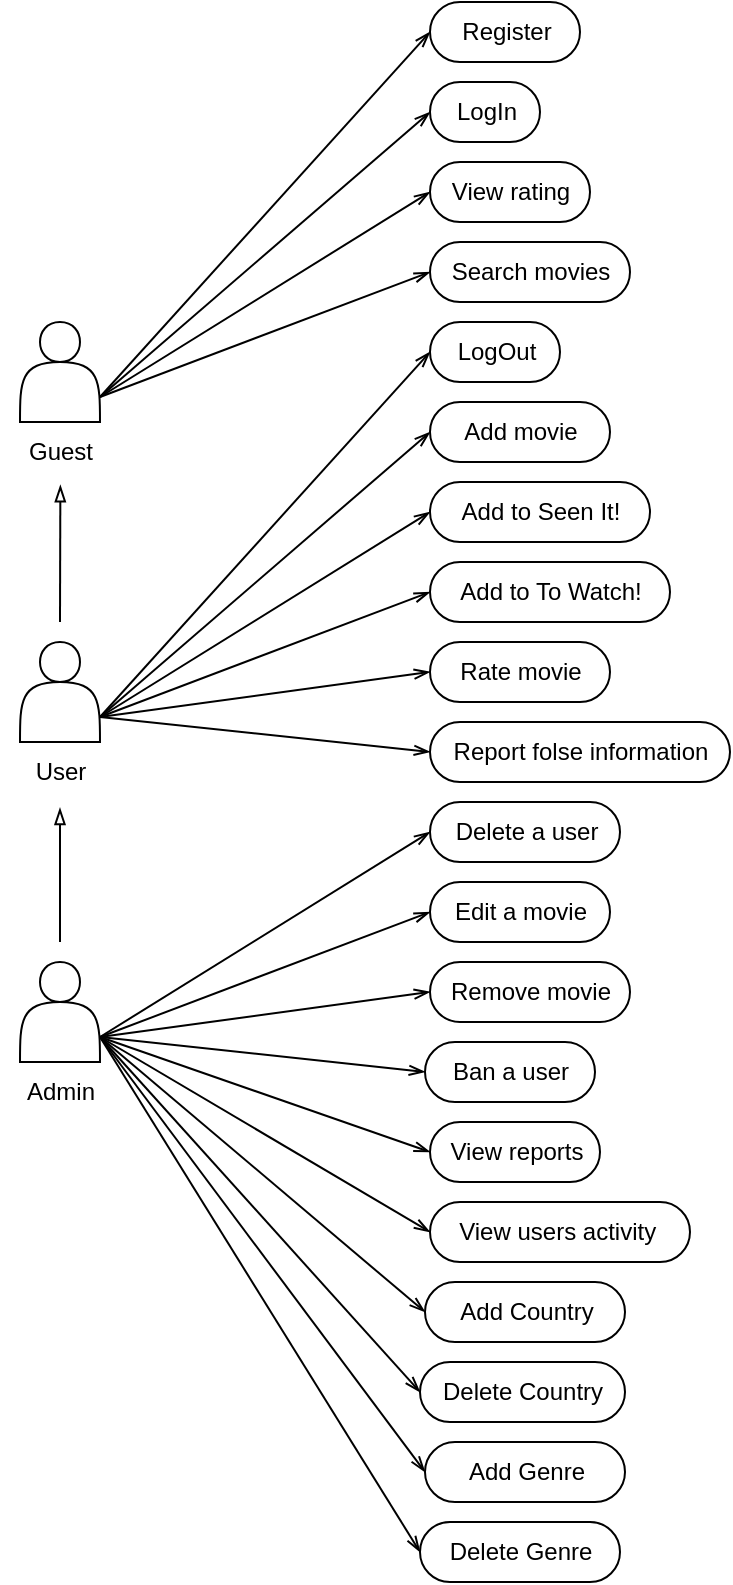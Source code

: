 <mxfile>
    <diagram id="vpWpz_RjU_PNFIuciJn-" name="UseCase">
        <mxGraphModel dx="766" dy="1567" grid="1" gridSize="10" guides="1" tooltips="1" connect="1" arrows="1" fold="1" page="1" pageScale="1" pageWidth="850" pageHeight="1100" math="0" shadow="0">
            <root>
                <mxCell id="0"/>
                <mxCell id="1" parent="0"/>
                <mxCell id="30" style="edgeStyle=none;html=1;exitX=1;exitY=0.75;exitDx=0;exitDy=0;entryX=0;entryY=0.5;entryDx=0;entryDy=0;entryPerimeter=0;endArrow=openThin;endFill=0;" parent="1" source="2" target="16" edge="1">
                    <mxGeometry relative="1" as="geometry"/>
                </mxCell>
                <mxCell id="31" style="edgeStyle=none;html=1;exitX=1;exitY=0.75;exitDx=0;exitDy=0;entryX=0;entryY=0.5;entryDx=0;entryDy=0;entryPerimeter=0;endArrow=openThin;endFill=0;" parent="1" source="2" target="19" edge="1">
                    <mxGeometry relative="1" as="geometry"/>
                </mxCell>
                <mxCell id="32" style="edgeStyle=none;html=1;exitX=1;exitY=0.75;exitDx=0;exitDy=0;entryX=0;entryY=0.5;entryDx=0;entryDy=0;entryPerimeter=0;endArrow=openThin;endFill=0;" parent="1" source="2" target="20" edge="1">
                    <mxGeometry relative="1" as="geometry"/>
                </mxCell>
                <mxCell id="2" value="" style="shape=actor;whiteSpace=wrap;html=1;labelPosition=center;verticalLabelPosition=middle;align=center;verticalAlign=middle;" parent="1" vertex="1">
                    <mxGeometry x="40" y="40" width="40" height="50" as="geometry"/>
                </mxCell>
                <mxCell id="9" value="Guest" style="text;html=1;align=center;verticalAlign=middle;resizable=0;points=[];autosize=1;strokeColor=none;fillColor=none;" parent="1" vertex="1">
                    <mxGeometry x="30" y="90" width="60" height="30" as="geometry"/>
                </mxCell>
                <mxCell id="33" style="edgeStyle=none;html=1;exitX=1;exitY=0.75;exitDx=0;exitDy=0;entryX=0;entryY=0.5;entryDx=0;entryDy=0;entryPerimeter=0;endArrow=openThin;endFill=0;" parent="1" source="2" target="17" edge="1">
                    <mxGeometry relative="1" as="geometry"/>
                </mxCell>
                <mxCell id="34" style="edgeStyle=none;html=1;exitX=1;exitY=0.75;exitDx=0;exitDy=0;entryX=0;entryY=0.5;entryDx=0;entryDy=0;entryPerimeter=0;endArrow=openThin;endFill=0;" parent="1" source="10" target="18" edge="1">
                    <mxGeometry relative="1" as="geometry"/>
                </mxCell>
                <mxCell id="35" style="edgeStyle=none;html=1;exitX=1;exitY=0.75;exitDx=0;exitDy=0;entryX=0;entryY=0.5;entryDx=0;entryDy=0;entryPerimeter=0;endArrow=openThin;endFill=0;" parent="1" source="10" target="21" edge="1">
                    <mxGeometry relative="1" as="geometry"/>
                </mxCell>
                <mxCell id="36" style="edgeStyle=none;html=1;exitX=1;exitY=0.75;exitDx=0;exitDy=0;entryX=0;entryY=0.5;entryDx=0;entryDy=0;entryPerimeter=0;endArrow=openThin;endFill=0;" parent="1" source="10" target="22" edge="1">
                    <mxGeometry relative="1" as="geometry"/>
                </mxCell>
                <mxCell id="37" style="edgeStyle=none;html=1;exitX=1;exitY=0.75;exitDx=0;exitDy=0;entryX=0;entryY=0.5;entryDx=0;entryDy=0;entryPerimeter=0;endArrow=openThin;endFill=0;" parent="1" source="10" target="23" edge="1">
                    <mxGeometry relative="1" as="geometry"/>
                </mxCell>
                <mxCell id="38" style="edgeStyle=none;html=1;exitX=1;exitY=0.75;exitDx=0;exitDy=0;entryX=0;entryY=0.5;entryDx=0;entryDy=0;entryPerimeter=0;endArrow=openThin;endFill=0;" parent="1" source="10" target="24" edge="1">
                    <mxGeometry relative="1" as="geometry"/>
                </mxCell>
                <mxCell id="39" style="edgeStyle=none;html=1;entryX=0.503;entryY=1.053;entryDx=0;entryDy=0;entryPerimeter=0;endArrow=blockThin;endFill=0;" parent="1" target="9" edge="1">
                    <mxGeometry relative="1" as="geometry">
                        <mxPoint x="60" y="190" as="sourcePoint"/>
                    </mxGeometry>
                </mxCell>
                <mxCell id="10" value="" style="shape=actor;whiteSpace=wrap;html=1;labelPosition=center;verticalLabelPosition=middle;align=center;verticalAlign=middle;" parent="1" vertex="1">
                    <mxGeometry x="40" y="200" width="40" height="50" as="geometry"/>
                </mxCell>
                <mxCell id="11" value="User" style="text;html=1;align=center;verticalAlign=middle;resizable=0;points=[];autosize=1;strokeColor=none;fillColor=none;" parent="1" vertex="1">
                    <mxGeometry x="35" y="250" width="50" height="30" as="geometry"/>
                </mxCell>
                <mxCell id="40" style="edgeStyle=none;html=1;exitX=1;exitY=0.75;exitDx=0;exitDy=0;entryX=0;entryY=0.5;entryDx=0;entryDy=0;entryPerimeter=0;endArrow=openThin;endFill=0;" parent="1" source="12" target="25" edge="1">
                    <mxGeometry relative="1" as="geometry"/>
                </mxCell>
                <mxCell id="41" style="edgeStyle=none;html=1;exitX=1;exitY=0.75;exitDx=0;exitDy=0;entryX=0;entryY=0.5;entryDx=0;entryDy=0;entryPerimeter=0;endArrow=openThin;endFill=0;" parent="1" source="12" target="26" edge="1">
                    <mxGeometry relative="1" as="geometry"/>
                </mxCell>
                <mxCell id="42" style="edgeStyle=none;html=1;exitX=1;exitY=0.75;exitDx=0;exitDy=0;entryX=0;entryY=0.5;entryDx=0;entryDy=0;entryPerimeter=0;endArrow=openThin;endFill=0;" parent="1" source="12" target="27" edge="1">
                    <mxGeometry relative="1" as="geometry"/>
                </mxCell>
                <mxCell id="43" style="edgeStyle=none;html=1;endArrow=blockThin;endFill=0;" parent="1" edge="1">
                    <mxGeometry relative="1" as="geometry">
                        <mxPoint x="60" y="350" as="sourcePoint"/>
                        <mxPoint x="60" y="283" as="targetPoint"/>
                    </mxGeometry>
                </mxCell>
                <mxCell id="12" value="" style="shape=actor;whiteSpace=wrap;html=1;labelPosition=center;verticalLabelPosition=middle;align=center;verticalAlign=middle;" parent="1" vertex="1">
                    <mxGeometry x="40" y="360" width="40" height="50" as="geometry"/>
                </mxCell>
                <mxCell id="13" value="Admin" style="text;html=1;align=center;verticalAlign=middle;resizable=0;points=[];autosize=1;strokeColor=none;fillColor=none;" parent="1" vertex="1">
                    <mxGeometry x="30" y="410" width="60" height="30" as="geometry"/>
                </mxCell>
                <mxCell id="16" value="Register" style="html=1;dashed=0;whitespace=wrap;shape=mxgraph.dfd.start;strokeWidth=1;" parent="1" vertex="1">
                    <mxGeometry x="245" y="-120" width="75" height="30" as="geometry"/>
                </mxCell>
                <mxCell id="17" value="LogIn" style="html=1;dashed=0;whitespace=wrap;shape=mxgraph.dfd.start;strokeWidth=1;" parent="1" vertex="1">
                    <mxGeometry x="245" y="-80" width="55" height="30" as="geometry"/>
                </mxCell>
                <mxCell id="18" value="LogOut" style="html=1;dashed=0;whitespace=wrap;shape=mxgraph.dfd.start;strokeWidth=1;" parent="1" vertex="1">
                    <mxGeometry x="245" y="40" width="65" height="30" as="geometry"/>
                </mxCell>
                <mxCell id="19" value="View&amp;nbsp;&lt;span style=&quot;background-color: transparent;&quot;&gt;rating&lt;/span&gt;" style="html=1;dashed=0;whitespace=wrap;shape=mxgraph.dfd.start;strokeWidth=1;" parent="1" vertex="1">
                    <mxGeometry x="245" y="-40" width="80" height="30" as="geometry"/>
                </mxCell>
                <mxCell id="20" value="Search movies" style="html=1;dashed=0;whitespace=wrap;shape=mxgraph.dfd.start;strokeWidth=1;" parent="1" vertex="1">
                    <mxGeometry x="245" width="100" height="30" as="geometry"/>
                </mxCell>
                <mxCell id="21" value="Add to&lt;span style=&quot;background-color: transparent;&quot;&gt;&amp;nbsp;Seen It!&lt;/span&gt;" style="html=1;dashed=0;whitespace=wrap;shape=mxgraph.dfd.start;strokeWidth=1;" parent="1" vertex="1">
                    <mxGeometry x="245" y="120" width="110" height="30" as="geometry"/>
                </mxCell>
                <mxCell id="22" value="Add&amp;nbsp;&lt;span style=&quot;background-color: transparent;&quot;&gt;to To Watch!&lt;/span&gt;" style="html=1;dashed=0;whitespace=wrap;shape=mxgraph.dfd.start;strokeWidth=1;" parent="1" vertex="1">
                    <mxGeometry x="245" y="160" width="120" height="30" as="geometry"/>
                </mxCell>
                <mxCell id="23" value="Rate movie" style="html=1;dashed=0;whitespace=wrap;shape=mxgraph.dfd.start;strokeWidth=1;" parent="1" vertex="1">
                    <mxGeometry x="245" y="200" width="90" height="30" as="geometry"/>
                </mxCell>
                <mxCell id="24" value="Add movie" style="html=1;dashed=0;whitespace=wrap;shape=mxgraph.dfd.start;strokeWidth=1;" parent="1" vertex="1">
                    <mxGeometry x="245" y="80" width="90" height="30" as="geometry"/>
                </mxCell>
                <mxCell id="25" value="View users activity&amp;nbsp;" style="html=1;dashed=0;whitespace=wrap;shape=mxgraph.dfd.start;strokeWidth=1;" parent="1" vertex="1">
                    <mxGeometry x="245" y="480" width="130" height="30" as="geometry"/>
                </mxCell>
                <mxCell id="26" value="Delete a user" style="html=1;dashed=0;whitespace=wrap;shape=mxgraph.dfd.start;strokeWidth=1;" parent="1" vertex="1">
                    <mxGeometry x="245" y="280" width="95" height="30" as="geometry"/>
                </mxCell>
                <mxCell id="27" value="Remove movie" style="html=1;dashed=0;whitespace=wrap;shape=mxgraph.dfd.start;strokeWidth=1;" parent="1" vertex="1">
                    <mxGeometry x="245" y="360" width="100" height="30" as="geometry"/>
                </mxCell>
                <mxCell id="44" value="Edit a movie" style="html=1;dashed=0;whitespace=wrap;shape=mxgraph.dfd.start;strokeWidth=1;" parent="1" vertex="1">
                    <mxGeometry x="245" y="320" width="90" height="30" as="geometry"/>
                </mxCell>
                <mxCell id="45" style="edgeStyle=none;html=1;exitX=1;exitY=0.75;exitDx=0;exitDy=0;entryX=0;entryY=0.5;entryDx=0;entryDy=0;entryPerimeter=0;endArrow=openThin;endFill=0;" parent="1" source="12" target="44" edge="1">
                    <mxGeometry relative="1" as="geometry">
                        <mxPoint x="90" y="408" as="sourcePoint"/>
                        <mxPoint x="375" y="425" as="targetPoint"/>
                    </mxGeometry>
                </mxCell>
                <mxCell id="47" value="Report folse information" style="html=1;dashed=0;whitespace=wrap;shape=mxgraph.dfd.start;strokeWidth=1;" parent="1" vertex="1">
                    <mxGeometry x="245" y="240" width="150" height="30" as="geometry"/>
                </mxCell>
                <mxCell id="48" value="Ban a user" style="html=1;dashed=0;whitespace=wrap;shape=mxgraph.dfd.start;strokeWidth=1;" parent="1" vertex="1">
                    <mxGeometry x="242.5" y="400" width="85" height="30" as="geometry"/>
                </mxCell>
                <mxCell id="49" value="View reports" style="html=1;dashed=0;whitespace=wrap;shape=mxgraph.dfd.start;strokeWidth=1;" parent="1" vertex="1">
                    <mxGeometry x="245" y="440" width="85" height="30" as="geometry"/>
                </mxCell>
                <mxCell id="50" style="edgeStyle=none;html=1;exitX=1;exitY=0.75;exitDx=0;exitDy=0;entryX=0;entryY=0.5;entryDx=0;entryDy=0;entryPerimeter=0;endArrow=openThin;endFill=0;" parent="1" source="10" target="47" edge="1">
                    <mxGeometry relative="1" as="geometry">
                        <mxPoint x="90" y="248" as="sourcePoint"/>
                        <mxPoint x="330" y="345" as="targetPoint"/>
                    </mxGeometry>
                </mxCell>
                <mxCell id="51" style="edgeStyle=none;html=1;entryX=0;entryY=0.5;entryDx=0;entryDy=0;entryPerimeter=0;exitX=1;exitY=0.75;exitDx=0;exitDy=0;endArrow=openThin;endFill=0;" parent="1" source="12" target="48" edge="1">
                    <mxGeometry relative="1" as="geometry">
                        <mxPoint x="80" y="400" as="sourcePoint"/>
                        <mxPoint x="320" y="577" as="targetPoint"/>
                    </mxGeometry>
                </mxCell>
                <mxCell id="52" style="edgeStyle=none;html=1;exitX=1;exitY=0.75;exitDx=0;exitDy=0;entryX=0;entryY=0.5;entryDx=0;entryDy=0;entryPerimeter=0;endArrow=openThin;endFill=0;" parent="1" source="12" target="49" edge="1">
                    <mxGeometry relative="1" as="geometry">
                        <mxPoint x="60" y="510" as="sourcePoint"/>
                        <mxPoint x="310" y="620" as="targetPoint"/>
                    </mxGeometry>
                </mxCell>
                <mxCell id="53" value="Add Country" style="html=1;dashed=0;whitespace=wrap;shape=mxgraph.dfd.start;strokeWidth=1;" parent="1" vertex="1">
                    <mxGeometry x="242.5" y="520" width="100" height="30" as="geometry"/>
                </mxCell>
                <mxCell id="54" value="Delete Country" style="html=1;dashed=0;whitespace=wrap;shape=mxgraph.dfd.start;strokeWidth=1;" parent="1" vertex="1">
                    <mxGeometry x="240" y="560" width="102.5" height="30" as="geometry"/>
                </mxCell>
                <mxCell id="55" value="Delete Genre" style="html=1;dashed=0;whitespace=wrap;shape=mxgraph.dfd.start;strokeWidth=1;" parent="1" vertex="1">
                    <mxGeometry x="240" y="640" width="100" height="30" as="geometry"/>
                </mxCell>
                <mxCell id="56" value="Add Genre" style="html=1;dashed=0;whitespace=wrap;shape=mxgraph.dfd.start;strokeWidth=1;" parent="1" vertex="1">
                    <mxGeometry x="242.5" y="600" width="100" height="30" as="geometry"/>
                </mxCell>
                <mxCell id="57" style="edgeStyle=none;html=1;exitX=1;exitY=0.75;exitDx=0;exitDy=0;entryX=0;entryY=0.5;entryDx=0;entryDy=0;entryPerimeter=0;endArrow=openThin;endFill=0;" parent="1" source="12" target="54" edge="1">
                    <mxGeometry relative="1" as="geometry"/>
                </mxCell>
                <mxCell id="58" style="edgeStyle=none;html=1;exitX=1;exitY=0.75;exitDx=0;exitDy=0;entryX=0;entryY=0.5;entryDx=0;entryDy=0;entryPerimeter=0;endArrow=openThin;endFill=0;" parent="1" source="12" target="56" edge="1">
                    <mxGeometry relative="1" as="geometry"/>
                </mxCell>
                <mxCell id="59" style="edgeStyle=none;html=1;exitX=1;exitY=0.75;exitDx=0;exitDy=0;entryX=0;entryY=0.5;entryDx=0;entryDy=0;entryPerimeter=0;endArrow=openThin;endFill=0;" parent="1" source="12" target="53" edge="1">
                    <mxGeometry relative="1" as="geometry"/>
                </mxCell>
                <mxCell id="60" style="edgeStyle=none;html=1;exitX=1;exitY=0.75;exitDx=0;exitDy=0;entryX=0;entryY=0.5;entryDx=0;entryDy=0;entryPerimeter=0;endArrow=openThin;endFill=0;" parent="1" source="12" target="55" edge="1">
                    <mxGeometry relative="1" as="geometry"/>
                </mxCell>
            </root>
        </mxGraphModel>
    </diagram>
</mxfile>